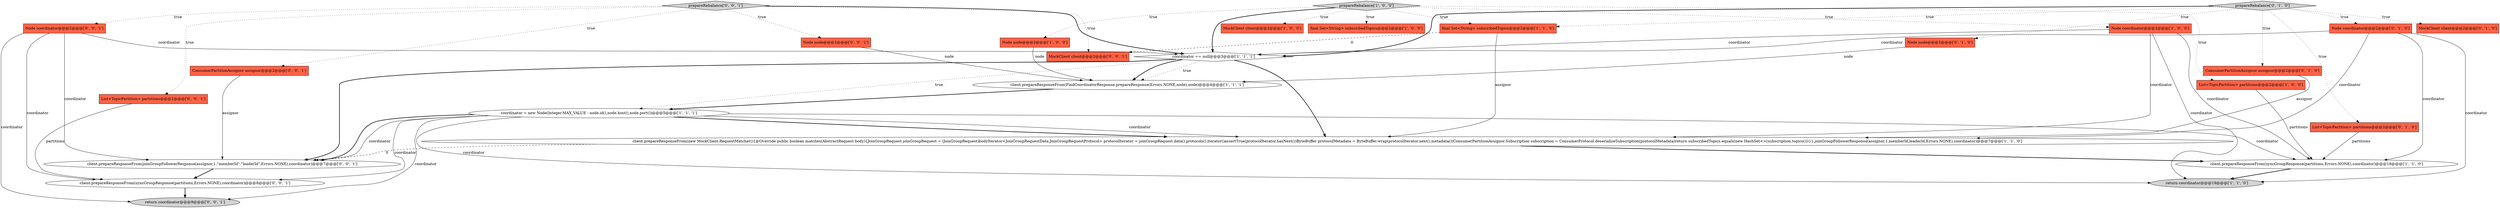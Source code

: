 digraph {
16 [style = filled, label = "Node node@@@2@@@['0', '1', '0']", fillcolor = tomato, shape = box image = "AAA0AAABBB2BBB"];
9 [style = filled, label = "prepareRebalance['1', '0', '0']", fillcolor = lightgray, shape = diamond image = "AAA0AAABBB1BBB"];
12 [style = filled, label = "coordinator = new Node(Integer.MAX_VALUE - node.id(),node.host(),node.port())@@@5@@@['1', '1', '1']", fillcolor = white, shape = ellipse image = "AAA0AAABBB1BBB"];
23 [style = filled, label = "Node node@@@2@@@['0', '0', '1']", fillcolor = tomato, shape = box image = "AAA0AAABBB3BBB"];
14 [style = filled, label = "prepareRebalance['0', '1', '0']", fillcolor = lightgray, shape = diamond image = "AAA0AAABBB2BBB"];
11 [style = filled, label = "client.prepareResponseFrom(new MockClient.RequestMatcher(){@Override public boolean matches(AbstractRequest body){JoinGroupRequest joinGroupRequest = (JoinGroupRequest)bodyIterator<JoinGroupRequestData.JoinGroupRequestProtocol> protocolIterator = joinGroupRequest.data().protocols().iterator()assertTrue(protocolIterator.hasNext())ByteBuffer protocolMetadata = ByteBuffer.wrap(protocolIterator.next().metadata())ConsumerPartitionAssignor.Subscription subscription = ConsumerProtocol.deserializeSubscription(protocolMetadata)return subscribedTopics.equals(new HashSet<>(subscription.topics()))}},joinGroupFollowerResponse(assignor,1,memberId,leaderId,Errors.NONE),coordinator)@@@7@@@['1', '1', '0']", fillcolor = white, shape = ellipse image = "AAA0AAABBB1BBB"];
27 [style = filled, label = "client.prepareResponseFrom(joinGroupFollowerResponse(assignor,1,\"memberId\",\"leaderId\",Errors.NONE),coordinator)@@@7@@@['0', '0', '1']", fillcolor = white, shape = ellipse image = "AAA0AAABBB3BBB"];
15 [style = filled, label = "ConsumerPartitionAssignor assignor@@@2@@@['0', '1', '0']", fillcolor = tomato, shape = box image = "AAA0AAABBB2BBB"];
21 [style = filled, label = "prepareRebalance['0', '0', '1']", fillcolor = lightgray, shape = diamond image = "AAA0AAABBB3BBB"];
7 [style = filled, label = "client.prepareResponseFrom(FindCoordinatorResponse.prepareResponse(Errors.NONE,node),node)@@@4@@@['1', '1', '1']", fillcolor = white, shape = ellipse image = "AAA0AAABBB1BBB"];
5 [style = filled, label = "final Set<String> subscribedTopics@@@2@@@['1', '0', '0']", fillcolor = tomato, shape = box image = "AAA0AAABBB1BBB"];
2 [style = filled, label = "MockClient client@@@2@@@['1', '0', '0']", fillcolor = tomato, shape = box image = "AAA0AAABBB1BBB"];
22 [style = filled, label = "ConsumerPartitionAssignor assignor@@@2@@@['0', '0', '1']", fillcolor = tomato, shape = box image = "AAA0AAABBB3BBB"];
6 [style = filled, label = "Node node@@@2@@@['1', '0', '0']", fillcolor = tomato, shape = box image = "AAA0AAABBB1BBB"];
20 [style = filled, label = "client.prepareResponseFrom(syncGroupResponse(partitions,Errors.NONE),coordinator)@@@8@@@['0', '0', '1']", fillcolor = white, shape = ellipse image = "AAA0AAABBB3BBB"];
19 [style = filled, label = "Node coordinator@@@2@@@['0', '0', '1']", fillcolor = tomato, shape = box image = "AAA0AAABBB3BBB"];
25 [style = filled, label = "return coordinator@@@9@@@['0', '0', '1']", fillcolor = lightgray, shape = ellipse image = "AAA0AAABBB3BBB"];
10 [style = filled, label = "final Set<String> subscribedTopics@@@2@@@['1', '1', '0']", fillcolor = tomato, shape = box image = "AAA0AAABBB1BBB"];
24 [style = filled, label = "List<TopicPartition> partitions@@@2@@@['0', '0', '1']", fillcolor = tomato, shape = box image = "AAA0AAABBB3BBB"];
8 [style = filled, label = "List<TopicPartition> partitions@@@2@@@['1', '0', '0']", fillcolor = tomato, shape = box image = "AAA0AAABBB1BBB"];
1 [style = filled, label = "Node coordinator@@@2@@@['1', '0', '0']", fillcolor = tomato, shape = box image = "AAA0AAABBB1BBB"];
26 [style = filled, label = "MockClient client@@@2@@@['0', '0', '1']", fillcolor = tomato, shape = box image = "AAA0AAABBB3BBB"];
0 [style = filled, label = "return coordinator@@@19@@@['1', '1', '0']", fillcolor = lightgray, shape = ellipse image = "AAA0AAABBB1BBB"];
17 [style = filled, label = "List<TopicPartition> partitions@@@2@@@['0', '1', '0']", fillcolor = tomato, shape = box image = "AAA0AAABBB2BBB"];
3 [style = filled, label = "client.prepareResponseFrom(syncGroupResponse(partitions,Errors.NONE),coordinator)@@@18@@@['1', '1', '0']", fillcolor = white, shape = ellipse image = "AAA0AAABBB1BBB"];
13 [style = filled, label = "Node coordinator@@@2@@@['0', '1', '0']", fillcolor = tomato, shape = box image = "AAA0AAABBB2BBB"];
18 [style = filled, label = "MockClient client@@@2@@@['0', '1', '0']", fillcolor = tomato, shape = box image = "AAA0AAABBB2BBB"];
4 [style = filled, label = "coordinator == null@@@3@@@['1', '1', '1']", fillcolor = white, shape = diamond image = "AAA0AAABBB1BBB"];
23->7 [style = solid, label="node"];
8->3 [style = solid, label="partitions"];
12->27 [style = solid, label="coordinator"];
17->3 [style = solid, label="partitions"];
15->11 [style = solid, label="assignor"];
7->12 [style = bold, label=""];
24->20 [style = solid, label="partitions"];
6->7 [style = solid, label="node"];
9->4 [style = bold, label=""];
12->11 [style = bold, label=""];
4->7 [style = dotted, label="true"];
21->22 [style = dotted, label="true"];
19->4 [style = solid, label="coordinator"];
1->11 [style = solid, label="coordinator"];
19->27 [style = solid, label="coordinator"];
19->20 [style = solid, label="coordinator"];
9->6 [style = dotted, label="true"];
20->25 [style = bold, label=""];
1->0 [style = solid, label="coordinator"];
14->10 [style = dotted, label="true"];
14->13 [style = dotted, label="true"];
4->7 [style = bold, label=""];
10->11 [style = solid, label="assignor"];
3->0 [style = bold, label=""];
12->20 [style = solid, label="coordinator"];
9->8 [style = dotted, label="true"];
1->4 [style = solid, label="coordinator"];
14->16 [style = dotted, label="true"];
14->17 [style = dotted, label="true"];
14->15 [style = dotted, label="true"];
13->4 [style = solid, label="coordinator"];
13->3 [style = solid, label="coordinator"];
10->26 [style = dashed, label="0"];
21->26 [style = dotted, label="true"];
21->24 [style = dotted, label="true"];
13->11 [style = solid, label="coordinator"];
11->3 [style = bold, label=""];
12->11 [style = solid, label="coordinator"];
21->23 [style = dotted, label="true"];
12->3 [style = solid, label="coordinator"];
9->2 [style = dotted, label="true"];
22->27 [style = solid, label="assignor"];
21->19 [style = dotted, label="true"];
16->7 [style = solid, label="node"];
4->27 [style = bold, label=""];
12->0 [style = solid, label="coordinator"];
9->1 [style = dotted, label="true"];
13->0 [style = solid, label="coordinator"];
21->4 [style = bold, label=""];
11->27 [style = dashed, label="0"];
1->3 [style = solid, label="coordinator"];
19->25 [style = solid, label="coordinator"];
4->12 [style = dotted, label="true"];
4->11 [style = bold, label=""];
9->10 [style = dotted, label="true"];
12->25 [style = solid, label="coordinator"];
12->27 [style = bold, label=""];
14->18 [style = dotted, label="true"];
27->20 [style = bold, label=""];
14->4 [style = bold, label=""];
9->5 [style = dotted, label="true"];
}
